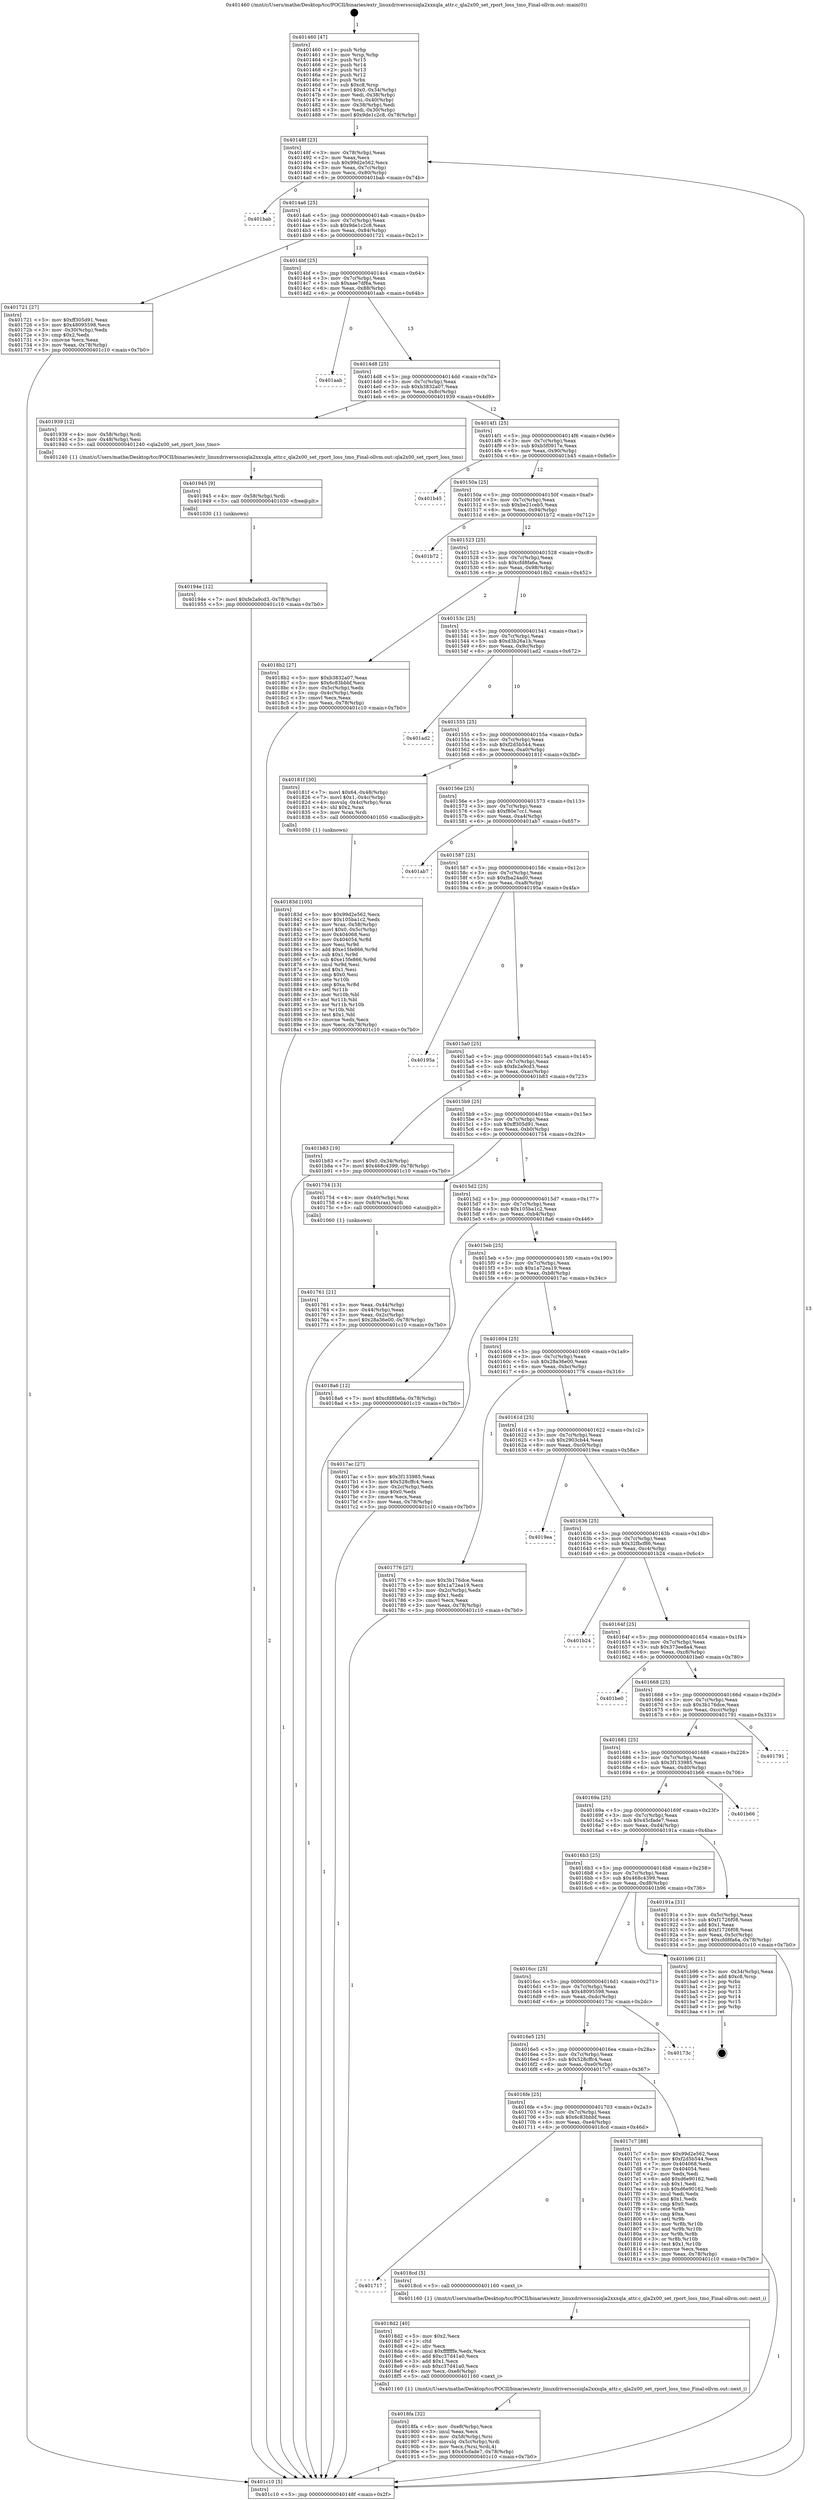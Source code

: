digraph "0x401460" {
  label = "0x401460 (/mnt/c/Users/mathe/Desktop/tcc/POCII/binaries/extr_linuxdriversscsiqla2xxxqla_attr.c_qla2x00_set_rport_loss_tmo_Final-ollvm.out::main(0))"
  labelloc = "t"
  node[shape=record]

  Entry [label="",width=0.3,height=0.3,shape=circle,fillcolor=black,style=filled]
  "0x40148f" [label="{
     0x40148f [23]\l
     | [instrs]\l
     &nbsp;&nbsp;0x40148f \<+3\>: mov -0x78(%rbp),%eax\l
     &nbsp;&nbsp;0x401492 \<+2\>: mov %eax,%ecx\l
     &nbsp;&nbsp;0x401494 \<+6\>: sub $0x99d2e562,%ecx\l
     &nbsp;&nbsp;0x40149a \<+3\>: mov %eax,-0x7c(%rbp)\l
     &nbsp;&nbsp;0x40149d \<+3\>: mov %ecx,-0x80(%rbp)\l
     &nbsp;&nbsp;0x4014a0 \<+6\>: je 0000000000401bab \<main+0x74b\>\l
  }"]
  "0x401bab" [label="{
     0x401bab\l
  }", style=dashed]
  "0x4014a6" [label="{
     0x4014a6 [25]\l
     | [instrs]\l
     &nbsp;&nbsp;0x4014a6 \<+5\>: jmp 00000000004014ab \<main+0x4b\>\l
     &nbsp;&nbsp;0x4014ab \<+3\>: mov -0x7c(%rbp),%eax\l
     &nbsp;&nbsp;0x4014ae \<+5\>: sub $0x9de1c2c8,%eax\l
     &nbsp;&nbsp;0x4014b3 \<+6\>: mov %eax,-0x84(%rbp)\l
     &nbsp;&nbsp;0x4014b9 \<+6\>: je 0000000000401721 \<main+0x2c1\>\l
  }"]
  Exit [label="",width=0.3,height=0.3,shape=circle,fillcolor=black,style=filled,peripheries=2]
  "0x401721" [label="{
     0x401721 [27]\l
     | [instrs]\l
     &nbsp;&nbsp;0x401721 \<+5\>: mov $0xff305d91,%eax\l
     &nbsp;&nbsp;0x401726 \<+5\>: mov $0x48095598,%ecx\l
     &nbsp;&nbsp;0x40172b \<+3\>: mov -0x30(%rbp),%edx\l
     &nbsp;&nbsp;0x40172e \<+3\>: cmp $0x2,%edx\l
     &nbsp;&nbsp;0x401731 \<+3\>: cmovne %ecx,%eax\l
     &nbsp;&nbsp;0x401734 \<+3\>: mov %eax,-0x78(%rbp)\l
     &nbsp;&nbsp;0x401737 \<+5\>: jmp 0000000000401c10 \<main+0x7b0\>\l
  }"]
  "0x4014bf" [label="{
     0x4014bf [25]\l
     | [instrs]\l
     &nbsp;&nbsp;0x4014bf \<+5\>: jmp 00000000004014c4 \<main+0x64\>\l
     &nbsp;&nbsp;0x4014c4 \<+3\>: mov -0x7c(%rbp),%eax\l
     &nbsp;&nbsp;0x4014c7 \<+5\>: sub $0xaae7df6a,%eax\l
     &nbsp;&nbsp;0x4014cc \<+6\>: mov %eax,-0x88(%rbp)\l
     &nbsp;&nbsp;0x4014d2 \<+6\>: je 0000000000401aab \<main+0x64b\>\l
  }"]
  "0x401c10" [label="{
     0x401c10 [5]\l
     | [instrs]\l
     &nbsp;&nbsp;0x401c10 \<+5\>: jmp 000000000040148f \<main+0x2f\>\l
  }"]
  "0x401460" [label="{
     0x401460 [47]\l
     | [instrs]\l
     &nbsp;&nbsp;0x401460 \<+1\>: push %rbp\l
     &nbsp;&nbsp;0x401461 \<+3\>: mov %rsp,%rbp\l
     &nbsp;&nbsp;0x401464 \<+2\>: push %r15\l
     &nbsp;&nbsp;0x401466 \<+2\>: push %r14\l
     &nbsp;&nbsp;0x401468 \<+2\>: push %r13\l
     &nbsp;&nbsp;0x40146a \<+2\>: push %r12\l
     &nbsp;&nbsp;0x40146c \<+1\>: push %rbx\l
     &nbsp;&nbsp;0x40146d \<+7\>: sub $0xc8,%rsp\l
     &nbsp;&nbsp;0x401474 \<+7\>: movl $0x0,-0x34(%rbp)\l
     &nbsp;&nbsp;0x40147b \<+3\>: mov %edi,-0x38(%rbp)\l
     &nbsp;&nbsp;0x40147e \<+4\>: mov %rsi,-0x40(%rbp)\l
     &nbsp;&nbsp;0x401482 \<+3\>: mov -0x38(%rbp),%edi\l
     &nbsp;&nbsp;0x401485 \<+3\>: mov %edi,-0x30(%rbp)\l
     &nbsp;&nbsp;0x401488 \<+7\>: movl $0x9de1c2c8,-0x78(%rbp)\l
  }"]
  "0x40194e" [label="{
     0x40194e [12]\l
     | [instrs]\l
     &nbsp;&nbsp;0x40194e \<+7\>: movl $0xfe2a9cd3,-0x78(%rbp)\l
     &nbsp;&nbsp;0x401955 \<+5\>: jmp 0000000000401c10 \<main+0x7b0\>\l
  }"]
  "0x401aab" [label="{
     0x401aab\l
  }", style=dashed]
  "0x4014d8" [label="{
     0x4014d8 [25]\l
     | [instrs]\l
     &nbsp;&nbsp;0x4014d8 \<+5\>: jmp 00000000004014dd \<main+0x7d\>\l
     &nbsp;&nbsp;0x4014dd \<+3\>: mov -0x7c(%rbp),%eax\l
     &nbsp;&nbsp;0x4014e0 \<+5\>: sub $0xb3832a07,%eax\l
     &nbsp;&nbsp;0x4014e5 \<+6\>: mov %eax,-0x8c(%rbp)\l
     &nbsp;&nbsp;0x4014eb \<+6\>: je 0000000000401939 \<main+0x4d9\>\l
  }"]
  "0x401945" [label="{
     0x401945 [9]\l
     | [instrs]\l
     &nbsp;&nbsp;0x401945 \<+4\>: mov -0x58(%rbp),%rdi\l
     &nbsp;&nbsp;0x401949 \<+5\>: call 0000000000401030 \<free@plt\>\l
     | [calls]\l
     &nbsp;&nbsp;0x401030 \{1\} (unknown)\l
  }"]
  "0x401939" [label="{
     0x401939 [12]\l
     | [instrs]\l
     &nbsp;&nbsp;0x401939 \<+4\>: mov -0x58(%rbp),%rdi\l
     &nbsp;&nbsp;0x40193d \<+3\>: mov -0x48(%rbp),%esi\l
     &nbsp;&nbsp;0x401940 \<+5\>: call 0000000000401240 \<qla2x00_set_rport_loss_tmo\>\l
     | [calls]\l
     &nbsp;&nbsp;0x401240 \{1\} (/mnt/c/Users/mathe/Desktop/tcc/POCII/binaries/extr_linuxdriversscsiqla2xxxqla_attr.c_qla2x00_set_rport_loss_tmo_Final-ollvm.out::qla2x00_set_rport_loss_tmo)\l
  }"]
  "0x4014f1" [label="{
     0x4014f1 [25]\l
     | [instrs]\l
     &nbsp;&nbsp;0x4014f1 \<+5\>: jmp 00000000004014f6 \<main+0x96\>\l
     &nbsp;&nbsp;0x4014f6 \<+3\>: mov -0x7c(%rbp),%eax\l
     &nbsp;&nbsp;0x4014f9 \<+5\>: sub $0xb5f0917e,%eax\l
     &nbsp;&nbsp;0x4014fe \<+6\>: mov %eax,-0x90(%rbp)\l
     &nbsp;&nbsp;0x401504 \<+6\>: je 0000000000401b45 \<main+0x6e5\>\l
  }"]
  "0x4018fa" [label="{
     0x4018fa [32]\l
     | [instrs]\l
     &nbsp;&nbsp;0x4018fa \<+6\>: mov -0xe8(%rbp),%ecx\l
     &nbsp;&nbsp;0x401900 \<+3\>: imul %eax,%ecx\l
     &nbsp;&nbsp;0x401903 \<+4\>: mov -0x58(%rbp),%rsi\l
     &nbsp;&nbsp;0x401907 \<+4\>: movslq -0x5c(%rbp),%rdi\l
     &nbsp;&nbsp;0x40190b \<+3\>: mov %ecx,(%rsi,%rdi,4)\l
     &nbsp;&nbsp;0x40190e \<+7\>: movl $0x45cfade7,-0x78(%rbp)\l
     &nbsp;&nbsp;0x401915 \<+5\>: jmp 0000000000401c10 \<main+0x7b0\>\l
  }"]
  "0x401b45" [label="{
     0x401b45\l
  }", style=dashed]
  "0x40150a" [label="{
     0x40150a [25]\l
     | [instrs]\l
     &nbsp;&nbsp;0x40150a \<+5\>: jmp 000000000040150f \<main+0xaf\>\l
     &nbsp;&nbsp;0x40150f \<+3\>: mov -0x7c(%rbp),%eax\l
     &nbsp;&nbsp;0x401512 \<+5\>: sub $0xbe21ceb5,%eax\l
     &nbsp;&nbsp;0x401517 \<+6\>: mov %eax,-0x94(%rbp)\l
     &nbsp;&nbsp;0x40151d \<+6\>: je 0000000000401b72 \<main+0x712\>\l
  }"]
  "0x4018d2" [label="{
     0x4018d2 [40]\l
     | [instrs]\l
     &nbsp;&nbsp;0x4018d2 \<+5\>: mov $0x2,%ecx\l
     &nbsp;&nbsp;0x4018d7 \<+1\>: cltd\l
     &nbsp;&nbsp;0x4018d8 \<+2\>: idiv %ecx\l
     &nbsp;&nbsp;0x4018da \<+6\>: imul $0xfffffffe,%edx,%ecx\l
     &nbsp;&nbsp;0x4018e0 \<+6\>: add $0xc37d41a0,%ecx\l
     &nbsp;&nbsp;0x4018e6 \<+3\>: add $0x1,%ecx\l
     &nbsp;&nbsp;0x4018e9 \<+6\>: sub $0xc37d41a0,%ecx\l
     &nbsp;&nbsp;0x4018ef \<+6\>: mov %ecx,-0xe8(%rbp)\l
     &nbsp;&nbsp;0x4018f5 \<+5\>: call 0000000000401160 \<next_i\>\l
     | [calls]\l
     &nbsp;&nbsp;0x401160 \{1\} (/mnt/c/Users/mathe/Desktop/tcc/POCII/binaries/extr_linuxdriversscsiqla2xxxqla_attr.c_qla2x00_set_rport_loss_tmo_Final-ollvm.out::next_i)\l
  }"]
  "0x401b72" [label="{
     0x401b72\l
  }", style=dashed]
  "0x401523" [label="{
     0x401523 [25]\l
     | [instrs]\l
     &nbsp;&nbsp;0x401523 \<+5\>: jmp 0000000000401528 \<main+0xc8\>\l
     &nbsp;&nbsp;0x401528 \<+3\>: mov -0x7c(%rbp),%eax\l
     &nbsp;&nbsp;0x40152b \<+5\>: sub $0xcfd8fa6a,%eax\l
     &nbsp;&nbsp;0x401530 \<+6\>: mov %eax,-0x98(%rbp)\l
     &nbsp;&nbsp;0x401536 \<+6\>: je 00000000004018b2 \<main+0x452\>\l
  }"]
  "0x401717" [label="{
     0x401717\l
  }", style=dashed]
  "0x4018b2" [label="{
     0x4018b2 [27]\l
     | [instrs]\l
     &nbsp;&nbsp;0x4018b2 \<+5\>: mov $0xb3832a07,%eax\l
     &nbsp;&nbsp;0x4018b7 \<+5\>: mov $0x6c83bbbf,%ecx\l
     &nbsp;&nbsp;0x4018bc \<+3\>: mov -0x5c(%rbp),%edx\l
     &nbsp;&nbsp;0x4018bf \<+3\>: cmp -0x4c(%rbp),%edx\l
     &nbsp;&nbsp;0x4018c2 \<+3\>: cmovl %ecx,%eax\l
     &nbsp;&nbsp;0x4018c5 \<+3\>: mov %eax,-0x78(%rbp)\l
     &nbsp;&nbsp;0x4018c8 \<+5\>: jmp 0000000000401c10 \<main+0x7b0\>\l
  }"]
  "0x40153c" [label="{
     0x40153c [25]\l
     | [instrs]\l
     &nbsp;&nbsp;0x40153c \<+5\>: jmp 0000000000401541 \<main+0xe1\>\l
     &nbsp;&nbsp;0x401541 \<+3\>: mov -0x7c(%rbp),%eax\l
     &nbsp;&nbsp;0x401544 \<+5\>: sub $0xd3b26a1b,%eax\l
     &nbsp;&nbsp;0x401549 \<+6\>: mov %eax,-0x9c(%rbp)\l
     &nbsp;&nbsp;0x40154f \<+6\>: je 0000000000401ad2 \<main+0x672\>\l
  }"]
  "0x4018cd" [label="{
     0x4018cd [5]\l
     | [instrs]\l
     &nbsp;&nbsp;0x4018cd \<+5\>: call 0000000000401160 \<next_i\>\l
     | [calls]\l
     &nbsp;&nbsp;0x401160 \{1\} (/mnt/c/Users/mathe/Desktop/tcc/POCII/binaries/extr_linuxdriversscsiqla2xxxqla_attr.c_qla2x00_set_rport_loss_tmo_Final-ollvm.out::next_i)\l
  }"]
  "0x401ad2" [label="{
     0x401ad2\l
  }", style=dashed]
  "0x401555" [label="{
     0x401555 [25]\l
     | [instrs]\l
     &nbsp;&nbsp;0x401555 \<+5\>: jmp 000000000040155a \<main+0xfa\>\l
     &nbsp;&nbsp;0x40155a \<+3\>: mov -0x7c(%rbp),%eax\l
     &nbsp;&nbsp;0x40155d \<+5\>: sub $0xf2d5b544,%eax\l
     &nbsp;&nbsp;0x401562 \<+6\>: mov %eax,-0xa0(%rbp)\l
     &nbsp;&nbsp;0x401568 \<+6\>: je 000000000040181f \<main+0x3bf\>\l
  }"]
  "0x40183d" [label="{
     0x40183d [105]\l
     | [instrs]\l
     &nbsp;&nbsp;0x40183d \<+5\>: mov $0x99d2e562,%ecx\l
     &nbsp;&nbsp;0x401842 \<+5\>: mov $0x105ba1c2,%edx\l
     &nbsp;&nbsp;0x401847 \<+4\>: mov %rax,-0x58(%rbp)\l
     &nbsp;&nbsp;0x40184b \<+7\>: movl $0x0,-0x5c(%rbp)\l
     &nbsp;&nbsp;0x401852 \<+7\>: mov 0x404068,%esi\l
     &nbsp;&nbsp;0x401859 \<+8\>: mov 0x404054,%r8d\l
     &nbsp;&nbsp;0x401861 \<+3\>: mov %esi,%r9d\l
     &nbsp;&nbsp;0x401864 \<+7\>: add $0xe15fe866,%r9d\l
     &nbsp;&nbsp;0x40186b \<+4\>: sub $0x1,%r9d\l
     &nbsp;&nbsp;0x40186f \<+7\>: sub $0xe15fe866,%r9d\l
     &nbsp;&nbsp;0x401876 \<+4\>: imul %r9d,%esi\l
     &nbsp;&nbsp;0x40187a \<+3\>: and $0x1,%esi\l
     &nbsp;&nbsp;0x40187d \<+3\>: cmp $0x0,%esi\l
     &nbsp;&nbsp;0x401880 \<+4\>: sete %r10b\l
     &nbsp;&nbsp;0x401884 \<+4\>: cmp $0xa,%r8d\l
     &nbsp;&nbsp;0x401888 \<+4\>: setl %r11b\l
     &nbsp;&nbsp;0x40188c \<+3\>: mov %r10b,%bl\l
     &nbsp;&nbsp;0x40188f \<+3\>: and %r11b,%bl\l
     &nbsp;&nbsp;0x401892 \<+3\>: xor %r11b,%r10b\l
     &nbsp;&nbsp;0x401895 \<+3\>: or %r10b,%bl\l
     &nbsp;&nbsp;0x401898 \<+3\>: test $0x1,%bl\l
     &nbsp;&nbsp;0x40189b \<+3\>: cmovne %edx,%ecx\l
     &nbsp;&nbsp;0x40189e \<+3\>: mov %ecx,-0x78(%rbp)\l
     &nbsp;&nbsp;0x4018a1 \<+5\>: jmp 0000000000401c10 \<main+0x7b0\>\l
  }"]
  "0x40181f" [label="{
     0x40181f [30]\l
     | [instrs]\l
     &nbsp;&nbsp;0x40181f \<+7\>: movl $0x64,-0x48(%rbp)\l
     &nbsp;&nbsp;0x401826 \<+7\>: movl $0x1,-0x4c(%rbp)\l
     &nbsp;&nbsp;0x40182d \<+4\>: movslq -0x4c(%rbp),%rax\l
     &nbsp;&nbsp;0x401831 \<+4\>: shl $0x2,%rax\l
     &nbsp;&nbsp;0x401835 \<+3\>: mov %rax,%rdi\l
     &nbsp;&nbsp;0x401838 \<+5\>: call 0000000000401050 \<malloc@plt\>\l
     | [calls]\l
     &nbsp;&nbsp;0x401050 \{1\} (unknown)\l
  }"]
  "0x40156e" [label="{
     0x40156e [25]\l
     | [instrs]\l
     &nbsp;&nbsp;0x40156e \<+5\>: jmp 0000000000401573 \<main+0x113\>\l
     &nbsp;&nbsp;0x401573 \<+3\>: mov -0x7c(%rbp),%eax\l
     &nbsp;&nbsp;0x401576 \<+5\>: sub $0xf80e7cc1,%eax\l
     &nbsp;&nbsp;0x40157b \<+6\>: mov %eax,-0xa4(%rbp)\l
     &nbsp;&nbsp;0x401581 \<+6\>: je 0000000000401ab7 \<main+0x657\>\l
  }"]
  "0x4016fe" [label="{
     0x4016fe [25]\l
     | [instrs]\l
     &nbsp;&nbsp;0x4016fe \<+5\>: jmp 0000000000401703 \<main+0x2a3\>\l
     &nbsp;&nbsp;0x401703 \<+3\>: mov -0x7c(%rbp),%eax\l
     &nbsp;&nbsp;0x401706 \<+5\>: sub $0x6c83bbbf,%eax\l
     &nbsp;&nbsp;0x40170b \<+6\>: mov %eax,-0xe4(%rbp)\l
     &nbsp;&nbsp;0x401711 \<+6\>: je 00000000004018cd \<main+0x46d\>\l
  }"]
  "0x401ab7" [label="{
     0x401ab7\l
  }", style=dashed]
  "0x401587" [label="{
     0x401587 [25]\l
     | [instrs]\l
     &nbsp;&nbsp;0x401587 \<+5\>: jmp 000000000040158c \<main+0x12c\>\l
     &nbsp;&nbsp;0x40158c \<+3\>: mov -0x7c(%rbp),%eax\l
     &nbsp;&nbsp;0x40158f \<+5\>: sub $0xfba24ad0,%eax\l
     &nbsp;&nbsp;0x401594 \<+6\>: mov %eax,-0xa8(%rbp)\l
     &nbsp;&nbsp;0x40159a \<+6\>: je 000000000040195a \<main+0x4fa\>\l
  }"]
  "0x4017c7" [label="{
     0x4017c7 [88]\l
     | [instrs]\l
     &nbsp;&nbsp;0x4017c7 \<+5\>: mov $0x99d2e562,%eax\l
     &nbsp;&nbsp;0x4017cc \<+5\>: mov $0xf2d5b544,%ecx\l
     &nbsp;&nbsp;0x4017d1 \<+7\>: mov 0x404068,%edx\l
     &nbsp;&nbsp;0x4017d8 \<+7\>: mov 0x404054,%esi\l
     &nbsp;&nbsp;0x4017df \<+2\>: mov %edx,%edi\l
     &nbsp;&nbsp;0x4017e1 \<+6\>: add $0xd6e90162,%edi\l
     &nbsp;&nbsp;0x4017e7 \<+3\>: sub $0x1,%edi\l
     &nbsp;&nbsp;0x4017ea \<+6\>: sub $0xd6e90162,%edi\l
     &nbsp;&nbsp;0x4017f0 \<+3\>: imul %edi,%edx\l
     &nbsp;&nbsp;0x4017f3 \<+3\>: and $0x1,%edx\l
     &nbsp;&nbsp;0x4017f6 \<+3\>: cmp $0x0,%edx\l
     &nbsp;&nbsp;0x4017f9 \<+4\>: sete %r8b\l
     &nbsp;&nbsp;0x4017fd \<+3\>: cmp $0xa,%esi\l
     &nbsp;&nbsp;0x401800 \<+4\>: setl %r9b\l
     &nbsp;&nbsp;0x401804 \<+3\>: mov %r8b,%r10b\l
     &nbsp;&nbsp;0x401807 \<+3\>: and %r9b,%r10b\l
     &nbsp;&nbsp;0x40180a \<+3\>: xor %r9b,%r8b\l
     &nbsp;&nbsp;0x40180d \<+3\>: or %r8b,%r10b\l
     &nbsp;&nbsp;0x401810 \<+4\>: test $0x1,%r10b\l
     &nbsp;&nbsp;0x401814 \<+3\>: cmovne %ecx,%eax\l
     &nbsp;&nbsp;0x401817 \<+3\>: mov %eax,-0x78(%rbp)\l
     &nbsp;&nbsp;0x40181a \<+5\>: jmp 0000000000401c10 \<main+0x7b0\>\l
  }"]
  "0x40195a" [label="{
     0x40195a\l
  }", style=dashed]
  "0x4015a0" [label="{
     0x4015a0 [25]\l
     | [instrs]\l
     &nbsp;&nbsp;0x4015a0 \<+5\>: jmp 00000000004015a5 \<main+0x145\>\l
     &nbsp;&nbsp;0x4015a5 \<+3\>: mov -0x7c(%rbp),%eax\l
     &nbsp;&nbsp;0x4015a8 \<+5\>: sub $0xfe2a9cd3,%eax\l
     &nbsp;&nbsp;0x4015ad \<+6\>: mov %eax,-0xac(%rbp)\l
     &nbsp;&nbsp;0x4015b3 \<+6\>: je 0000000000401b83 \<main+0x723\>\l
  }"]
  "0x4016e5" [label="{
     0x4016e5 [25]\l
     | [instrs]\l
     &nbsp;&nbsp;0x4016e5 \<+5\>: jmp 00000000004016ea \<main+0x28a\>\l
     &nbsp;&nbsp;0x4016ea \<+3\>: mov -0x7c(%rbp),%eax\l
     &nbsp;&nbsp;0x4016ed \<+5\>: sub $0x528cffc4,%eax\l
     &nbsp;&nbsp;0x4016f2 \<+6\>: mov %eax,-0xe0(%rbp)\l
     &nbsp;&nbsp;0x4016f8 \<+6\>: je 00000000004017c7 \<main+0x367\>\l
  }"]
  "0x401b83" [label="{
     0x401b83 [19]\l
     | [instrs]\l
     &nbsp;&nbsp;0x401b83 \<+7\>: movl $0x0,-0x34(%rbp)\l
     &nbsp;&nbsp;0x401b8a \<+7\>: movl $0x468c4399,-0x78(%rbp)\l
     &nbsp;&nbsp;0x401b91 \<+5\>: jmp 0000000000401c10 \<main+0x7b0\>\l
  }"]
  "0x4015b9" [label="{
     0x4015b9 [25]\l
     | [instrs]\l
     &nbsp;&nbsp;0x4015b9 \<+5\>: jmp 00000000004015be \<main+0x15e\>\l
     &nbsp;&nbsp;0x4015be \<+3\>: mov -0x7c(%rbp),%eax\l
     &nbsp;&nbsp;0x4015c1 \<+5\>: sub $0xff305d91,%eax\l
     &nbsp;&nbsp;0x4015c6 \<+6\>: mov %eax,-0xb0(%rbp)\l
     &nbsp;&nbsp;0x4015cc \<+6\>: je 0000000000401754 \<main+0x2f4\>\l
  }"]
  "0x40173c" [label="{
     0x40173c\l
  }", style=dashed]
  "0x401754" [label="{
     0x401754 [13]\l
     | [instrs]\l
     &nbsp;&nbsp;0x401754 \<+4\>: mov -0x40(%rbp),%rax\l
     &nbsp;&nbsp;0x401758 \<+4\>: mov 0x8(%rax),%rdi\l
     &nbsp;&nbsp;0x40175c \<+5\>: call 0000000000401060 \<atoi@plt\>\l
     | [calls]\l
     &nbsp;&nbsp;0x401060 \{1\} (unknown)\l
  }"]
  "0x4015d2" [label="{
     0x4015d2 [25]\l
     | [instrs]\l
     &nbsp;&nbsp;0x4015d2 \<+5\>: jmp 00000000004015d7 \<main+0x177\>\l
     &nbsp;&nbsp;0x4015d7 \<+3\>: mov -0x7c(%rbp),%eax\l
     &nbsp;&nbsp;0x4015da \<+5\>: sub $0x105ba1c2,%eax\l
     &nbsp;&nbsp;0x4015df \<+6\>: mov %eax,-0xb4(%rbp)\l
     &nbsp;&nbsp;0x4015e5 \<+6\>: je 00000000004018a6 \<main+0x446\>\l
  }"]
  "0x401761" [label="{
     0x401761 [21]\l
     | [instrs]\l
     &nbsp;&nbsp;0x401761 \<+3\>: mov %eax,-0x44(%rbp)\l
     &nbsp;&nbsp;0x401764 \<+3\>: mov -0x44(%rbp),%eax\l
     &nbsp;&nbsp;0x401767 \<+3\>: mov %eax,-0x2c(%rbp)\l
     &nbsp;&nbsp;0x40176a \<+7\>: movl $0x28a36e00,-0x78(%rbp)\l
     &nbsp;&nbsp;0x401771 \<+5\>: jmp 0000000000401c10 \<main+0x7b0\>\l
  }"]
  "0x4016cc" [label="{
     0x4016cc [25]\l
     | [instrs]\l
     &nbsp;&nbsp;0x4016cc \<+5\>: jmp 00000000004016d1 \<main+0x271\>\l
     &nbsp;&nbsp;0x4016d1 \<+3\>: mov -0x7c(%rbp),%eax\l
     &nbsp;&nbsp;0x4016d4 \<+5\>: sub $0x48095598,%eax\l
     &nbsp;&nbsp;0x4016d9 \<+6\>: mov %eax,-0xdc(%rbp)\l
     &nbsp;&nbsp;0x4016df \<+6\>: je 000000000040173c \<main+0x2dc\>\l
  }"]
  "0x4018a6" [label="{
     0x4018a6 [12]\l
     | [instrs]\l
     &nbsp;&nbsp;0x4018a6 \<+7\>: movl $0xcfd8fa6a,-0x78(%rbp)\l
     &nbsp;&nbsp;0x4018ad \<+5\>: jmp 0000000000401c10 \<main+0x7b0\>\l
  }"]
  "0x4015eb" [label="{
     0x4015eb [25]\l
     | [instrs]\l
     &nbsp;&nbsp;0x4015eb \<+5\>: jmp 00000000004015f0 \<main+0x190\>\l
     &nbsp;&nbsp;0x4015f0 \<+3\>: mov -0x7c(%rbp),%eax\l
     &nbsp;&nbsp;0x4015f3 \<+5\>: sub $0x1a72ea19,%eax\l
     &nbsp;&nbsp;0x4015f8 \<+6\>: mov %eax,-0xb8(%rbp)\l
     &nbsp;&nbsp;0x4015fe \<+6\>: je 00000000004017ac \<main+0x34c\>\l
  }"]
  "0x401b96" [label="{
     0x401b96 [21]\l
     | [instrs]\l
     &nbsp;&nbsp;0x401b96 \<+3\>: mov -0x34(%rbp),%eax\l
     &nbsp;&nbsp;0x401b99 \<+7\>: add $0xc8,%rsp\l
     &nbsp;&nbsp;0x401ba0 \<+1\>: pop %rbx\l
     &nbsp;&nbsp;0x401ba1 \<+2\>: pop %r12\l
     &nbsp;&nbsp;0x401ba3 \<+2\>: pop %r13\l
     &nbsp;&nbsp;0x401ba5 \<+2\>: pop %r14\l
     &nbsp;&nbsp;0x401ba7 \<+2\>: pop %r15\l
     &nbsp;&nbsp;0x401ba9 \<+1\>: pop %rbp\l
     &nbsp;&nbsp;0x401baa \<+1\>: ret\l
  }"]
  "0x4017ac" [label="{
     0x4017ac [27]\l
     | [instrs]\l
     &nbsp;&nbsp;0x4017ac \<+5\>: mov $0x3f133985,%eax\l
     &nbsp;&nbsp;0x4017b1 \<+5\>: mov $0x528cffc4,%ecx\l
     &nbsp;&nbsp;0x4017b6 \<+3\>: mov -0x2c(%rbp),%edx\l
     &nbsp;&nbsp;0x4017b9 \<+3\>: cmp $0x0,%edx\l
     &nbsp;&nbsp;0x4017bc \<+3\>: cmove %ecx,%eax\l
     &nbsp;&nbsp;0x4017bf \<+3\>: mov %eax,-0x78(%rbp)\l
     &nbsp;&nbsp;0x4017c2 \<+5\>: jmp 0000000000401c10 \<main+0x7b0\>\l
  }"]
  "0x401604" [label="{
     0x401604 [25]\l
     | [instrs]\l
     &nbsp;&nbsp;0x401604 \<+5\>: jmp 0000000000401609 \<main+0x1a9\>\l
     &nbsp;&nbsp;0x401609 \<+3\>: mov -0x7c(%rbp),%eax\l
     &nbsp;&nbsp;0x40160c \<+5\>: sub $0x28a36e00,%eax\l
     &nbsp;&nbsp;0x401611 \<+6\>: mov %eax,-0xbc(%rbp)\l
     &nbsp;&nbsp;0x401617 \<+6\>: je 0000000000401776 \<main+0x316\>\l
  }"]
  "0x4016b3" [label="{
     0x4016b3 [25]\l
     | [instrs]\l
     &nbsp;&nbsp;0x4016b3 \<+5\>: jmp 00000000004016b8 \<main+0x258\>\l
     &nbsp;&nbsp;0x4016b8 \<+3\>: mov -0x7c(%rbp),%eax\l
     &nbsp;&nbsp;0x4016bb \<+5\>: sub $0x468c4399,%eax\l
     &nbsp;&nbsp;0x4016c0 \<+6\>: mov %eax,-0xd8(%rbp)\l
     &nbsp;&nbsp;0x4016c6 \<+6\>: je 0000000000401b96 \<main+0x736\>\l
  }"]
  "0x401776" [label="{
     0x401776 [27]\l
     | [instrs]\l
     &nbsp;&nbsp;0x401776 \<+5\>: mov $0x3b176dce,%eax\l
     &nbsp;&nbsp;0x40177b \<+5\>: mov $0x1a72ea19,%ecx\l
     &nbsp;&nbsp;0x401780 \<+3\>: mov -0x2c(%rbp),%edx\l
     &nbsp;&nbsp;0x401783 \<+3\>: cmp $0x1,%edx\l
     &nbsp;&nbsp;0x401786 \<+3\>: cmovl %ecx,%eax\l
     &nbsp;&nbsp;0x401789 \<+3\>: mov %eax,-0x78(%rbp)\l
     &nbsp;&nbsp;0x40178c \<+5\>: jmp 0000000000401c10 \<main+0x7b0\>\l
  }"]
  "0x40161d" [label="{
     0x40161d [25]\l
     | [instrs]\l
     &nbsp;&nbsp;0x40161d \<+5\>: jmp 0000000000401622 \<main+0x1c2\>\l
     &nbsp;&nbsp;0x401622 \<+3\>: mov -0x7c(%rbp),%eax\l
     &nbsp;&nbsp;0x401625 \<+5\>: sub $0x2903cb44,%eax\l
     &nbsp;&nbsp;0x40162a \<+6\>: mov %eax,-0xc0(%rbp)\l
     &nbsp;&nbsp;0x401630 \<+6\>: je 00000000004019ea \<main+0x58a\>\l
  }"]
  "0x40191a" [label="{
     0x40191a [31]\l
     | [instrs]\l
     &nbsp;&nbsp;0x40191a \<+3\>: mov -0x5c(%rbp),%eax\l
     &nbsp;&nbsp;0x40191d \<+5\>: sub $0xf1726f08,%eax\l
     &nbsp;&nbsp;0x401922 \<+3\>: add $0x1,%eax\l
     &nbsp;&nbsp;0x401925 \<+5\>: add $0xf1726f08,%eax\l
     &nbsp;&nbsp;0x40192a \<+3\>: mov %eax,-0x5c(%rbp)\l
     &nbsp;&nbsp;0x40192d \<+7\>: movl $0xcfd8fa6a,-0x78(%rbp)\l
     &nbsp;&nbsp;0x401934 \<+5\>: jmp 0000000000401c10 \<main+0x7b0\>\l
  }"]
  "0x4019ea" [label="{
     0x4019ea\l
  }", style=dashed]
  "0x401636" [label="{
     0x401636 [25]\l
     | [instrs]\l
     &nbsp;&nbsp;0x401636 \<+5\>: jmp 000000000040163b \<main+0x1db\>\l
     &nbsp;&nbsp;0x40163b \<+3\>: mov -0x7c(%rbp),%eax\l
     &nbsp;&nbsp;0x40163e \<+5\>: sub $0x32fbcf86,%eax\l
     &nbsp;&nbsp;0x401643 \<+6\>: mov %eax,-0xc4(%rbp)\l
     &nbsp;&nbsp;0x401649 \<+6\>: je 0000000000401b24 \<main+0x6c4\>\l
  }"]
  "0x40169a" [label="{
     0x40169a [25]\l
     | [instrs]\l
     &nbsp;&nbsp;0x40169a \<+5\>: jmp 000000000040169f \<main+0x23f\>\l
     &nbsp;&nbsp;0x40169f \<+3\>: mov -0x7c(%rbp),%eax\l
     &nbsp;&nbsp;0x4016a2 \<+5\>: sub $0x45cfade7,%eax\l
     &nbsp;&nbsp;0x4016a7 \<+6\>: mov %eax,-0xd4(%rbp)\l
     &nbsp;&nbsp;0x4016ad \<+6\>: je 000000000040191a \<main+0x4ba\>\l
  }"]
  "0x401b24" [label="{
     0x401b24\l
  }", style=dashed]
  "0x40164f" [label="{
     0x40164f [25]\l
     | [instrs]\l
     &nbsp;&nbsp;0x40164f \<+5\>: jmp 0000000000401654 \<main+0x1f4\>\l
     &nbsp;&nbsp;0x401654 \<+3\>: mov -0x7c(%rbp),%eax\l
     &nbsp;&nbsp;0x401657 \<+5\>: sub $0x373ee8a4,%eax\l
     &nbsp;&nbsp;0x40165c \<+6\>: mov %eax,-0xc8(%rbp)\l
     &nbsp;&nbsp;0x401662 \<+6\>: je 0000000000401be0 \<main+0x780\>\l
  }"]
  "0x401b66" [label="{
     0x401b66\l
  }", style=dashed]
  "0x401be0" [label="{
     0x401be0\l
  }", style=dashed]
  "0x401668" [label="{
     0x401668 [25]\l
     | [instrs]\l
     &nbsp;&nbsp;0x401668 \<+5\>: jmp 000000000040166d \<main+0x20d\>\l
     &nbsp;&nbsp;0x40166d \<+3\>: mov -0x7c(%rbp),%eax\l
     &nbsp;&nbsp;0x401670 \<+5\>: sub $0x3b176dce,%eax\l
     &nbsp;&nbsp;0x401675 \<+6\>: mov %eax,-0xcc(%rbp)\l
     &nbsp;&nbsp;0x40167b \<+6\>: je 0000000000401791 \<main+0x331\>\l
  }"]
  "0x401681" [label="{
     0x401681 [25]\l
     | [instrs]\l
     &nbsp;&nbsp;0x401681 \<+5\>: jmp 0000000000401686 \<main+0x226\>\l
     &nbsp;&nbsp;0x401686 \<+3\>: mov -0x7c(%rbp),%eax\l
     &nbsp;&nbsp;0x401689 \<+5\>: sub $0x3f133985,%eax\l
     &nbsp;&nbsp;0x40168e \<+6\>: mov %eax,-0xd0(%rbp)\l
     &nbsp;&nbsp;0x401694 \<+6\>: je 0000000000401b66 \<main+0x706\>\l
  }"]
  "0x401791" [label="{
     0x401791\l
  }", style=dashed]
  Entry -> "0x401460" [label=" 1"]
  "0x40148f" -> "0x401bab" [label=" 0"]
  "0x40148f" -> "0x4014a6" [label=" 14"]
  "0x401b96" -> Exit [label=" 1"]
  "0x4014a6" -> "0x401721" [label=" 1"]
  "0x4014a6" -> "0x4014bf" [label=" 13"]
  "0x401721" -> "0x401c10" [label=" 1"]
  "0x401460" -> "0x40148f" [label=" 1"]
  "0x401c10" -> "0x40148f" [label=" 13"]
  "0x401b83" -> "0x401c10" [label=" 1"]
  "0x4014bf" -> "0x401aab" [label=" 0"]
  "0x4014bf" -> "0x4014d8" [label=" 13"]
  "0x40194e" -> "0x401c10" [label=" 1"]
  "0x4014d8" -> "0x401939" [label=" 1"]
  "0x4014d8" -> "0x4014f1" [label=" 12"]
  "0x401945" -> "0x40194e" [label=" 1"]
  "0x4014f1" -> "0x401b45" [label=" 0"]
  "0x4014f1" -> "0x40150a" [label=" 12"]
  "0x401939" -> "0x401945" [label=" 1"]
  "0x40150a" -> "0x401b72" [label=" 0"]
  "0x40150a" -> "0x401523" [label=" 12"]
  "0x40191a" -> "0x401c10" [label=" 1"]
  "0x401523" -> "0x4018b2" [label=" 2"]
  "0x401523" -> "0x40153c" [label=" 10"]
  "0x4018fa" -> "0x401c10" [label=" 1"]
  "0x40153c" -> "0x401ad2" [label=" 0"]
  "0x40153c" -> "0x401555" [label=" 10"]
  "0x4018d2" -> "0x4018fa" [label=" 1"]
  "0x401555" -> "0x40181f" [label=" 1"]
  "0x401555" -> "0x40156e" [label=" 9"]
  "0x4016fe" -> "0x401717" [label=" 0"]
  "0x40156e" -> "0x401ab7" [label=" 0"]
  "0x40156e" -> "0x401587" [label=" 9"]
  "0x4016fe" -> "0x4018cd" [label=" 1"]
  "0x401587" -> "0x40195a" [label=" 0"]
  "0x401587" -> "0x4015a0" [label=" 9"]
  "0x4018cd" -> "0x4018d2" [label=" 1"]
  "0x4015a0" -> "0x401b83" [label=" 1"]
  "0x4015a0" -> "0x4015b9" [label=" 8"]
  "0x4018a6" -> "0x401c10" [label=" 1"]
  "0x4015b9" -> "0x401754" [label=" 1"]
  "0x4015b9" -> "0x4015d2" [label=" 7"]
  "0x401754" -> "0x401761" [label=" 1"]
  "0x401761" -> "0x401c10" [label=" 1"]
  "0x40183d" -> "0x401c10" [label=" 1"]
  "0x4015d2" -> "0x4018a6" [label=" 1"]
  "0x4015d2" -> "0x4015eb" [label=" 6"]
  "0x4017c7" -> "0x401c10" [label=" 1"]
  "0x4015eb" -> "0x4017ac" [label=" 1"]
  "0x4015eb" -> "0x401604" [label=" 5"]
  "0x4016e5" -> "0x4016fe" [label=" 1"]
  "0x401604" -> "0x401776" [label=" 1"]
  "0x401604" -> "0x40161d" [label=" 4"]
  "0x401776" -> "0x401c10" [label=" 1"]
  "0x4017ac" -> "0x401c10" [label=" 1"]
  "0x4018b2" -> "0x401c10" [label=" 2"]
  "0x40161d" -> "0x4019ea" [label=" 0"]
  "0x40161d" -> "0x401636" [label=" 4"]
  "0x4016cc" -> "0x4016e5" [label=" 2"]
  "0x401636" -> "0x401b24" [label=" 0"]
  "0x401636" -> "0x40164f" [label=" 4"]
  "0x40181f" -> "0x40183d" [label=" 1"]
  "0x40164f" -> "0x401be0" [label=" 0"]
  "0x40164f" -> "0x401668" [label=" 4"]
  "0x4016b3" -> "0x4016cc" [label=" 2"]
  "0x401668" -> "0x401791" [label=" 0"]
  "0x401668" -> "0x401681" [label=" 4"]
  "0x4016b3" -> "0x401b96" [label=" 1"]
  "0x401681" -> "0x401b66" [label=" 0"]
  "0x401681" -> "0x40169a" [label=" 4"]
  "0x4016cc" -> "0x40173c" [label=" 0"]
  "0x40169a" -> "0x40191a" [label=" 1"]
  "0x40169a" -> "0x4016b3" [label=" 3"]
  "0x4016e5" -> "0x4017c7" [label=" 1"]
}
